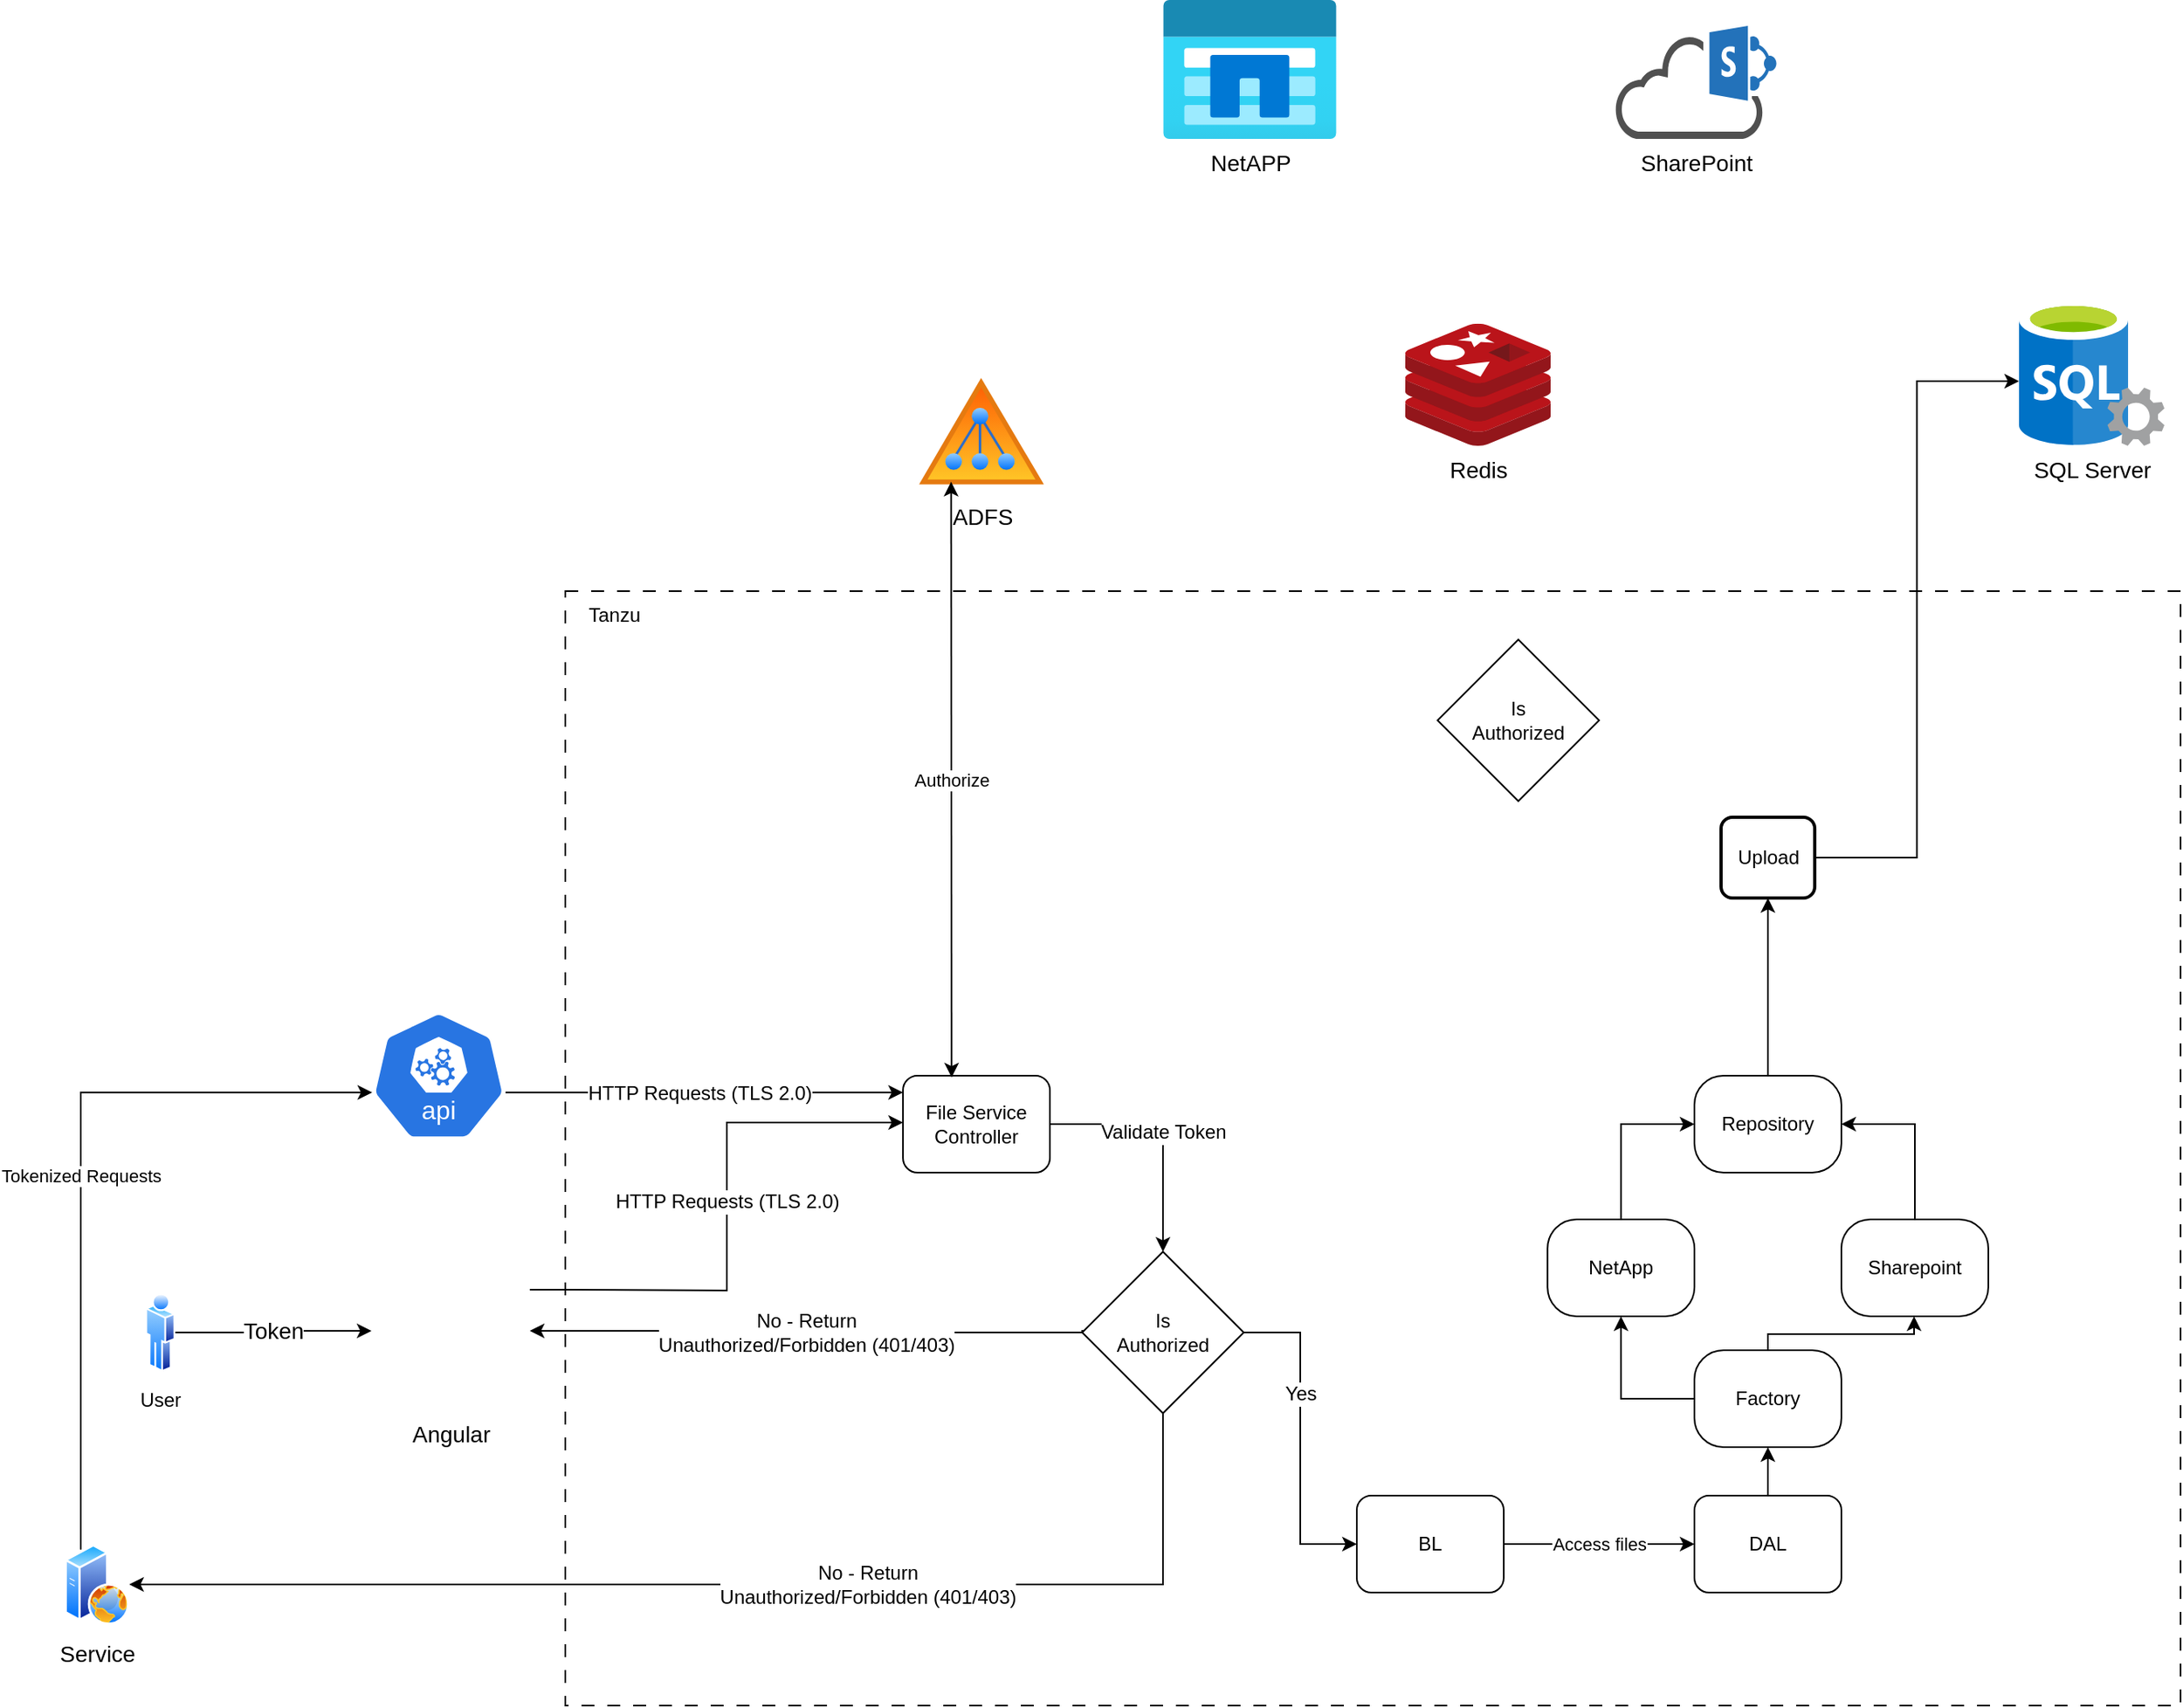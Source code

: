 <mxfile version="26.0.16">
  <diagram name="Page-1" id="DkCKMyg1tVyzqoW7HSBp">
    <mxGraphModel dx="2170" dy="1773" grid="1" gridSize="10" guides="1" tooltips="1" connect="1" arrows="1" fold="1" page="1" pageScale="1" pageWidth="850" pageHeight="1100" math="0" shadow="0">
      <root>
        <mxCell id="0" />
        <mxCell id="1" parent="0" />
        <mxCell id="cBA7sRYi_IcgjNRqiYrO-102" value="" style="rounded=0;whiteSpace=wrap;html=1;dashed=1;dashPattern=8 8;fillColor=none;" vertex="1" parent="1">
          <mxGeometry x="180" y="150" width="1000" height="690" as="geometry" />
        </mxCell>
        <mxCell id="cBA7sRYi_IcgjNRqiYrO-1" value="&lt;font style=&quot;font-size: 14px;&quot;&gt;Redis&lt;/font&gt;" style="image;sketch=0;aspect=fixed;html=1;points=[];align=center;fontSize=12;image=img/lib/mscae/Cache_Redis_Product.svg;" vertex="1" parent="1">
          <mxGeometry x="700" y="-15.6" width="90" height="75.6" as="geometry" />
        </mxCell>
        <mxCell id="cBA7sRYi_IcgjNRqiYrO-2" value="&lt;font style=&quot;font-size: 14px;&quot;&gt;SQL Server&lt;/font&gt;" style="image;sketch=0;aspect=fixed;html=1;points=[];align=center;fontSize=12;image=img/lib/mscae/SQL_Servers.svg;" vertex="1" parent="1">
          <mxGeometry x="1080" y="-30" width="90" height="90" as="geometry" />
        </mxCell>
        <mxCell id="cBA7sRYi_IcgjNRqiYrO-3" value="&lt;font style=&quot;font-size: 14px;&quot;&gt;SharePoint&lt;/font&gt;" style="sketch=0;pointerEvents=1;shadow=0;dashed=0;html=1;strokeColor=none;fillColor=#505050;labelPosition=center;verticalLabelPosition=bottom;outlineConnect=0;verticalAlign=top;align=center;shape=mxgraph.office.clouds.cloud_sharepoint;" vertex="1" parent="1">
          <mxGeometry x="830" y="-200" width="100" height="70" as="geometry" />
        </mxCell>
        <mxCell id="cBA7sRYi_IcgjNRqiYrO-4" value="&lt;font style=&quot;font-size: 14px;&quot;&gt;NetAPP&lt;/font&gt;" style="image;aspect=fixed;html=1;points=[];align=center;fontSize=12;image=img/lib/azure2/storage/Azure_NetApp_Files.svg;" vertex="1" parent="1">
          <mxGeometry x="550" y="-216" width="107.5" height="86" as="geometry" />
        </mxCell>
        <mxCell id="cBA7sRYi_IcgjNRqiYrO-5" value="&lt;font style=&quot;font-size: 14px;&quot;&gt;ADFS&lt;/font&gt;" style="image;aspect=fixed;perimeter=ellipsePerimeter;html=1;align=center;shadow=0;dashed=0;spacingTop=3;image=img/lib/active_directory/active_directory.svg;" vertex="1" parent="1">
          <mxGeometry x="395.29" y="14" width="84.71" height="72" as="geometry" />
        </mxCell>
        <mxCell id="cBA7sRYi_IcgjNRqiYrO-35" value="&lt;font style=&quot;font-size: 12px;&quot;&gt;HTTP Requests (TLS 2.0)&lt;/font&gt;" style="edgeStyle=orthogonalEdgeStyle;rounded=0;orthogonalLoop=1;jettySize=auto;html=1;entryX=0;entryY=0.5;entryDx=0;entryDy=0;exitX=1;exitY=0.25;exitDx=0;exitDy=0;" edge="1" parent="1">
          <mxGeometry x="0.06" relative="1" as="geometry">
            <mxPoint x="158.0" y="582.5" as="sourcePoint" />
            <mxPoint x="389.04" y="479" as="targetPoint" />
            <Array as="points">
              <mxPoint x="178" y="583" />
              <mxPoint x="280" y="583" />
              <mxPoint x="280" y="479" />
            </Array>
            <mxPoint as="offset" />
          </mxGeometry>
        </mxCell>
        <mxCell id="cBA7sRYi_IcgjNRqiYrO-6" value="&lt;font style=&quot;font-size: 14px;&quot;&gt;Angular&lt;/font&gt;" style="shape=image;html=1;verticalAlign=top;verticalLabelPosition=bottom;labelBackgroundColor=#ffffff;imageAspect=0;aspect=fixed;image=https://cdn0.iconfinder.com/data/icons/long-shadow-web-icons/512/angular-symbol-128.png" vertex="1" parent="1">
          <mxGeometry x="60" y="559" width="98" height="98" as="geometry" />
        </mxCell>
        <mxCell id="cBA7sRYi_IcgjNRqiYrO-17" value="&lt;font style=&quot;font-size: 14px;&quot;&gt;Token&lt;/font&gt;" style="edgeStyle=orthogonalEdgeStyle;rounded=0;orthogonalLoop=1;jettySize=auto;html=1;" edge="1" parent="1" source="cBA7sRYi_IcgjNRqiYrO-13" target="cBA7sRYi_IcgjNRqiYrO-6">
          <mxGeometry relative="1" as="geometry" />
        </mxCell>
        <mxCell id="cBA7sRYi_IcgjNRqiYrO-13" value="User" style="image;aspect=fixed;perimeter=ellipsePerimeter;html=1;align=center;shadow=0;dashed=0;spacingTop=3;image=img/lib/active_directory/user.svg;" vertex="1" parent="1">
          <mxGeometry x="-80" y="584" width="18.5" height="50" as="geometry" />
        </mxCell>
        <mxCell id="cBA7sRYi_IcgjNRqiYrO-24" value="&lt;font style=&quot;font-size: 14px;&quot;&gt;Service&lt;/font&gt;" style="image;aspect=fixed;perimeter=ellipsePerimeter;html=1;align=center;shadow=0;dashed=0;spacingTop=3;image=img/lib/active_directory/web_server.svg;" vertex="1" parent="1">
          <mxGeometry x="-130" y="740" width="40" height="50" as="geometry" />
        </mxCell>
        <mxCell id="cBA7sRYi_IcgjNRqiYrO-45" value="&lt;font style=&quot;font-size: 12px;&quot;&gt;Validate Token&lt;/font&gt;" style="edgeStyle=orthogonalEdgeStyle;rounded=0;orthogonalLoop=1;jettySize=auto;html=1;exitX=1;exitY=0.5;exitDx=0;exitDy=0;entryX=0.5;entryY=0;entryDx=0;entryDy=0;" edge="1" parent="1" source="cBA7sRYi_IcgjNRqiYrO-28" target="cBA7sRYi_IcgjNRqiYrO-43">
          <mxGeometry relative="1" as="geometry" />
        </mxCell>
        <mxCell id="cBA7sRYi_IcgjNRqiYrO-28" value="File Service Controller" style="rounded=1;whiteSpace=wrap;html=1;" vertex="1" parent="1">
          <mxGeometry x="389.04" y="450" width="90.96" height="60" as="geometry" />
        </mxCell>
        <mxCell id="cBA7sRYi_IcgjNRqiYrO-39" value="Authorize" style="endArrow=classic;startArrow=classic;html=1;rounded=0;entryX=0.25;entryY=1;entryDx=0;entryDy=0;exitX=0.331;exitY=0.018;exitDx=0;exitDy=0;exitPerimeter=0;" edge="1" parent="1" source="cBA7sRYi_IcgjNRqiYrO-28" target="cBA7sRYi_IcgjNRqiYrO-5">
          <mxGeometry width="50" height="50" relative="1" as="geometry">
            <mxPoint x="420" y="390" as="sourcePoint" />
            <mxPoint x="470" y="340" as="targetPoint" />
          </mxGeometry>
        </mxCell>
        <mxCell id="cBA7sRYi_IcgjNRqiYrO-46" value="&lt;font style=&quot;font-size: 12px;&quot;&gt;No - Return &lt;br&gt;Unauthorized/Forbidden (401/403)&lt;/font&gt;" style="edgeStyle=orthogonalEdgeStyle;rounded=0;orthogonalLoop=1;jettySize=auto;html=1;exitX=0;exitY=0.5;exitDx=0;exitDy=0;" edge="1" parent="1" source="cBA7sRYi_IcgjNRqiYrO-43" target="cBA7sRYi_IcgjNRqiYrO-6">
          <mxGeometry relative="1" as="geometry" />
        </mxCell>
        <mxCell id="cBA7sRYi_IcgjNRqiYrO-48" value="&lt;font style=&quot;font-size: 12px;&quot;&gt;Yes&lt;/font&gt;" style="edgeStyle=orthogonalEdgeStyle;rounded=0;orthogonalLoop=1;jettySize=auto;html=1;exitX=1;exitY=0.5;exitDx=0;exitDy=0;entryX=0;entryY=0.5;entryDx=0;entryDy=0;" edge="1" parent="1" source="cBA7sRYi_IcgjNRqiYrO-43" target="cBA7sRYi_IcgjNRqiYrO-47">
          <mxGeometry x="-0.277" relative="1" as="geometry">
            <Array as="points">
              <mxPoint x="635" y="609" />
              <mxPoint x="635" y="740" />
            </Array>
            <mxPoint as="offset" />
          </mxGeometry>
        </mxCell>
        <mxCell id="cBA7sRYi_IcgjNRqiYrO-51" style="edgeStyle=orthogonalEdgeStyle;rounded=0;orthogonalLoop=1;jettySize=auto;html=1;exitX=0;exitY=0.5;exitDx=0;exitDy=0;" edge="1" parent="1" source="cBA7sRYi_IcgjNRqiYrO-43" target="cBA7sRYi_IcgjNRqiYrO-24">
          <mxGeometry relative="1" as="geometry">
            <Array as="points">
              <mxPoint x="550" y="608" />
              <mxPoint x="550" y="765" />
            </Array>
          </mxGeometry>
        </mxCell>
        <mxCell id="cBA7sRYi_IcgjNRqiYrO-52" value="&lt;font style=&quot;font-size: 12px;&quot;&gt;No - Return &lt;br&gt;Unauthorized/Forbidden (401/403)&lt;/font&gt;" style="edgeLabel;html=1;align=center;verticalAlign=middle;resizable=0;points=[];" vertex="1" connectable="0" parent="cBA7sRYi_IcgjNRqiYrO-51">
          <mxGeometry x="-0.086" relative="1" as="geometry">
            <mxPoint x="-4" as="offset" />
          </mxGeometry>
        </mxCell>
        <mxCell id="cBA7sRYi_IcgjNRqiYrO-43" value="Is &lt;br&gt;Authorized" style="rhombus;whiteSpace=wrap;html=1;" vertex="1" parent="1">
          <mxGeometry x="500" y="559" width="100" height="100" as="geometry" />
        </mxCell>
        <mxCell id="cBA7sRYi_IcgjNRqiYrO-56" style="edgeStyle=orthogonalEdgeStyle;rounded=0;orthogonalLoop=1;jettySize=auto;html=1;entryX=0;entryY=0.5;entryDx=0;entryDy=0;" edge="1" parent="1" source="cBA7sRYi_IcgjNRqiYrO-47" target="cBA7sRYi_IcgjNRqiYrO-59">
          <mxGeometry relative="1" as="geometry">
            <mxPoint x="785.037" y="379.963" as="targetPoint" />
          </mxGeometry>
        </mxCell>
        <mxCell id="cBA7sRYi_IcgjNRqiYrO-57" value="Access files" style="edgeLabel;html=1;align=center;verticalAlign=middle;resizable=0;points=[];" vertex="1" connectable="0" parent="cBA7sRYi_IcgjNRqiYrO-56">
          <mxGeometry x="-0.491" y="-1" relative="1" as="geometry">
            <mxPoint x="29" y="-1" as="offset" />
          </mxGeometry>
        </mxCell>
        <mxCell id="cBA7sRYi_IcgjNRqiYrO-47" value="BL" style="rounded=1;whiteSpace=wrap;html=1;" vertex="1" parent="1">
          <mxGeometry x="670" y="710" width="90.96" height="60" as="geometry" />
        </mxCell>
        <mxCell id="cBA7sRYi_IcgjNRqiYrO-66" style="edgeStyle=orthogonalEdgeStyle;rounded=0;orthogonalLoop=1;jettySize=auto;html=1;entryX=0.5;entryY=1;entryDx=0;entryDy=0;" edge="1" parent="1" source="cBA7sRYi_IcgjNRqiYrO-59" target="cBA7sRYi_IcgjNRqiYrO-60">
          <mxGeometry relative="1" as="geometry" />
        </mxCell>
        <mxCell id="cBA7sRYi_IcgjNRqiYrO-59" value="DAL" style="rounded=1;whiteSpace=wrap;html=1;" vertex="1" parent="1">
          <mxGeometry x="879.04" y="710" width="90.96" height="60" as="geometry" />
        </mxCell>
        <mxCell id="cBA7sRYi_IcgjNRqiYrO-63" style="edgeStyle=orthogonalEdgeStyle;rounded=0;orthogonalLoop=1;jettySize=auto;html=1;exitX=0;exitY=0.5;exitDx=0;exitDy=0;entryX=0.5;entryY=1;entryDx=0;entryDy=0;" edge="1" parent="1" source="cBA7sRYi_IcgjNRqiYrO-60" target="cBA7sRYi_IcgjNRqiYrO-62">
          <mxGeometry relative="1" as="geometry" />
        </mxCell>
        <mxCell id="cBA7sRYi_IcgjNRqiYrO-65" style="edgeStyle=orthogonalEdgeStyle;rounded=0;orthogonalLoop=1;jettySize=auto;html=1;" edge="1" parent="1" source="cBA7sRYi_IcgjNRqiYrO-60" target="cBA7sRYi_IcgjNRqiYrO-61">
          <mxGeometry relative="1" as="geometry">
            <Array as="points">
              <mxPoint x="1015" y="610" />
            </Array>
          </mxGeometry>
        </mxCell>
        <mxCell id="cBA7sRYi_IcgjNRqiYrO-60" value="Factory" style="rounded=1;whiteSpace=wrap;html=1;arcSize=30;" vertex="1" parent="1">
          <mxGeometry x="879.04" y="620" width="90.96" height="60" as="geometry" />
        </mxCell>
        <mxCell id="cBA7sRYi_IcgjNRqiYrO-75" style="edgeStyle=orthogonalEdgeStyle;rounded=0;orthogonalLoop=1;jettySize=auto;html=1;entryX=1;entryY=0.5;entryDx=0;entryDy=0;" edge="1" parent="1" source="cBA7sRYi_IcgjNRqiYrO-61" target="cBA7sRYi_IcgjNRqiYrO-74">
          <mxGeometry relative="1" as="geometry" />
        </mxCell>
        <mxCell id="cBA7sRYi_IcgjNRqiYrO-61" value="Sharepoint" style="rounded=1;whiteSpace=wrap;html=1;arcSize=30;" vertex="1" parent="1">
          <mxGeometry x="970" y="539" width="90.96" height="60" as="geometry" />
        </mxCell>
        <mxCell id="cBA7sRYi_IcgjNRqiYrO-76" style="edgeStyle=orthogonalEdgeStyle;rounded=0;orthogonalLoop=1;jettySize=auto;html=1;entryX=0;entryY=0.5;entryDx=0;entryDy=0;" edge="1" parent="1" source="cBA7sRYi_IcgjNRqiYrO-62" target="cBA7sRYi_IcgjNRqiYrO-74">
          <mxGeometry relative="1" as="geometry" />
        </mxCell>
        <mxCell id="cBA7sRYi_IcgjNRqiYrO-62" value="NetApp" style="rounded=1;whiteSpace=wrap;html=1;arcSize=30;" vertex="1" parent="1">
          <mxGeometry x="788.08" y="539" width="90.96" height="60" as="geometry" />
        </mxCell>
        <mxCell id="cBA7sRYi_IcgjNRqiYrO-69" style="edgeStyle=orthogonalEdgeStyle;rounded=0;orthogonalLoop=1;jettySize=auto;html=1;exitX=0.995;exitY=0.63;exitDx=0;exitDy=0;exitPerimeter=0;" edge="1" parent="1" source="cBA7sRYi_IcgjNRqiYrO-72" target="cBA7sRYi_IcgjNRqiYrO-28">
          <mxGeometry relative="1" as="geometry">
            <mxPoint x="153.2" y="460.862" as="sourcePoint" />
            <Array as="points">
              <mxPoint x="330" y="460" />
              <mxPoint x="330" y="460" />
            </Array>
          </mxGeometry>
        </mxCell>
        <mxCell id="cBA7sRYi_IcgjNRqiYrO-71" value="&lt;span style=&quot;font-size: 12px;&quot;&gt;HTTP Requests (TLS 2.0)&lt;/span&gt;" style="edgeLabel;html=1;align=center;verticalAlign=middle;resizable=0;points=[];" vertex="1" connectable="0" parent="cBA7sRYi_IcgjNRqiYrO-69">
          <mxGeometry x="-0.276" relative="1" as="geometry">
            <mxPoint x="31" as="offset" />
          </mxGeometry>
        </mxCell>
        <mxCell id="cBA7sRYi_IcgjNRqiYrO-70" value="Tokenized Requests" style="edgeStyle=orthogonalEdgeStyle;rounded=0;orthogonalLoop=1;jettySize=auto;html=1;entryX=0.005;entryY=0.63;entryDx=0;entryDy=0;entryPerimeter=0;" edge="1" parent="1" source="cBA7sRYi_IcgjNRqiYrO-24" target="cBA7sRYi_IcgjNRqiYrO-72">
          <mxGeometry relative="1" as="geometry">
            <mxPoint x="110" y="460.016" as="targetPoint" />
            <Array as="points">
              <mxPoint x="-120" y="460" />
            </Array>
          </mxGeometry>
        </mxCell>
        <mxCell id="cBA7sRYi_IcgjNRqiYrO-72" value="" style="aspect=fixed;sketch=0;html=1;dashed=0;whitespace=wrap;verticalLabelPosition=bottom;verticalAlign=top;fillColor=#2875E2;strokeColor=#ffffff;points=[[0.005,0.63,0],[0.1,0.2,0],[0.9,0.2,0],[0.5,0,0],[0.995,0.63,0],[0.72,0.99,0],[0.5,1,0],[0.28,0.99,0]];shape=mxgraph.kubernetes.icon2;kubernetesLabel=1;prIcon=api" vertex="1" parent="1">
          <mxGeometry x="60" y="410" width="83.33" height="80" as="geometry" />
        </mxCell>
        <mxCell id="cBA7sRYi_IcgjNRqiYrO-96" style="edgeStyle=orthogonalEdgeStyle;rounded=0;orthogonalLoop=1;jettySize=auto;html=1;entryX=0.5;entryY=1;entryDx=0;entryDy=0;" edge="1" parent="1" source="cBA7sRYi_IcgjNRqiYrO-74" target="cBA7sRYi_IcgjNRqiYrO-95">
          <mxGeometry relative="1" as="geometry" />
        </mxCell>
        <mxCell id="cBA7sRYi_IcgjNRqiYrO-74" value="Repository" style="rounded=1;whiteSpace=wrap;html=1;arcSize=30;" vertex="1" parent="1">
          <mxGeometry x="879.04" y="450" width="90.96" height="60" as="geometry" />
        </mxCell>
        <mxCell id="cBA7sRYi_IcgjNRqiYrO-95" value="Upload" style="rounded=1;whiteSpace=wrap;html=1;absoluteArcSize=1;arcSize=14;strokeWidth=2;" vertex="1" parent="1">
          <mxGeometry x="895.52" y="290" width="58" height="50" as="geometry" />
        </mxCell>
        <mxCell id="cBA7sRYi_IcgjNRqiYrO-99" value="Is &lt;br&gt;Authorized" style="rhombus;whiteSpace=wrap;html=1;" vertex="1" parent="1">
          <mxGeometry x="720" y="180" width="100" height="100" as="geometry" />
        </mxCell>
        <mxCell id="cBA7sRYi_IcgjNRqiYrO-97" style="edgeStyle=orthogonalEdgeStyle;rounded=0;orthogonalLoop=1;jettySize=auto;html=1;entryX=0;entryY=0.556;entryDx=0;entryDy=0;entryPerimeter=0;" edge="1" parent="1" source="cBA7sRYi_IcgjNRqiYrO-95" target="cBA7sRYi_IcgjNRqiYrO-2">
          <mxGeometry relative="1" as="geometry" />
        </mxCell>
        <mxCell id="cBA7sRYi_IcgjNRqiYrO-103" value="Tanzu" style="text;html=1;align=center;verticalAlign=middle;resizable=0;points=[];autosize=1;strokeColor=none;fillColor=none;" vertex="1" parent="1">
          <mxGeometry x="180" y="150" width="60" height="30" as="geometry" />
        </mxCell>
      </root>
    </mxGraphModel>
  </diagram>
</mxfile>

